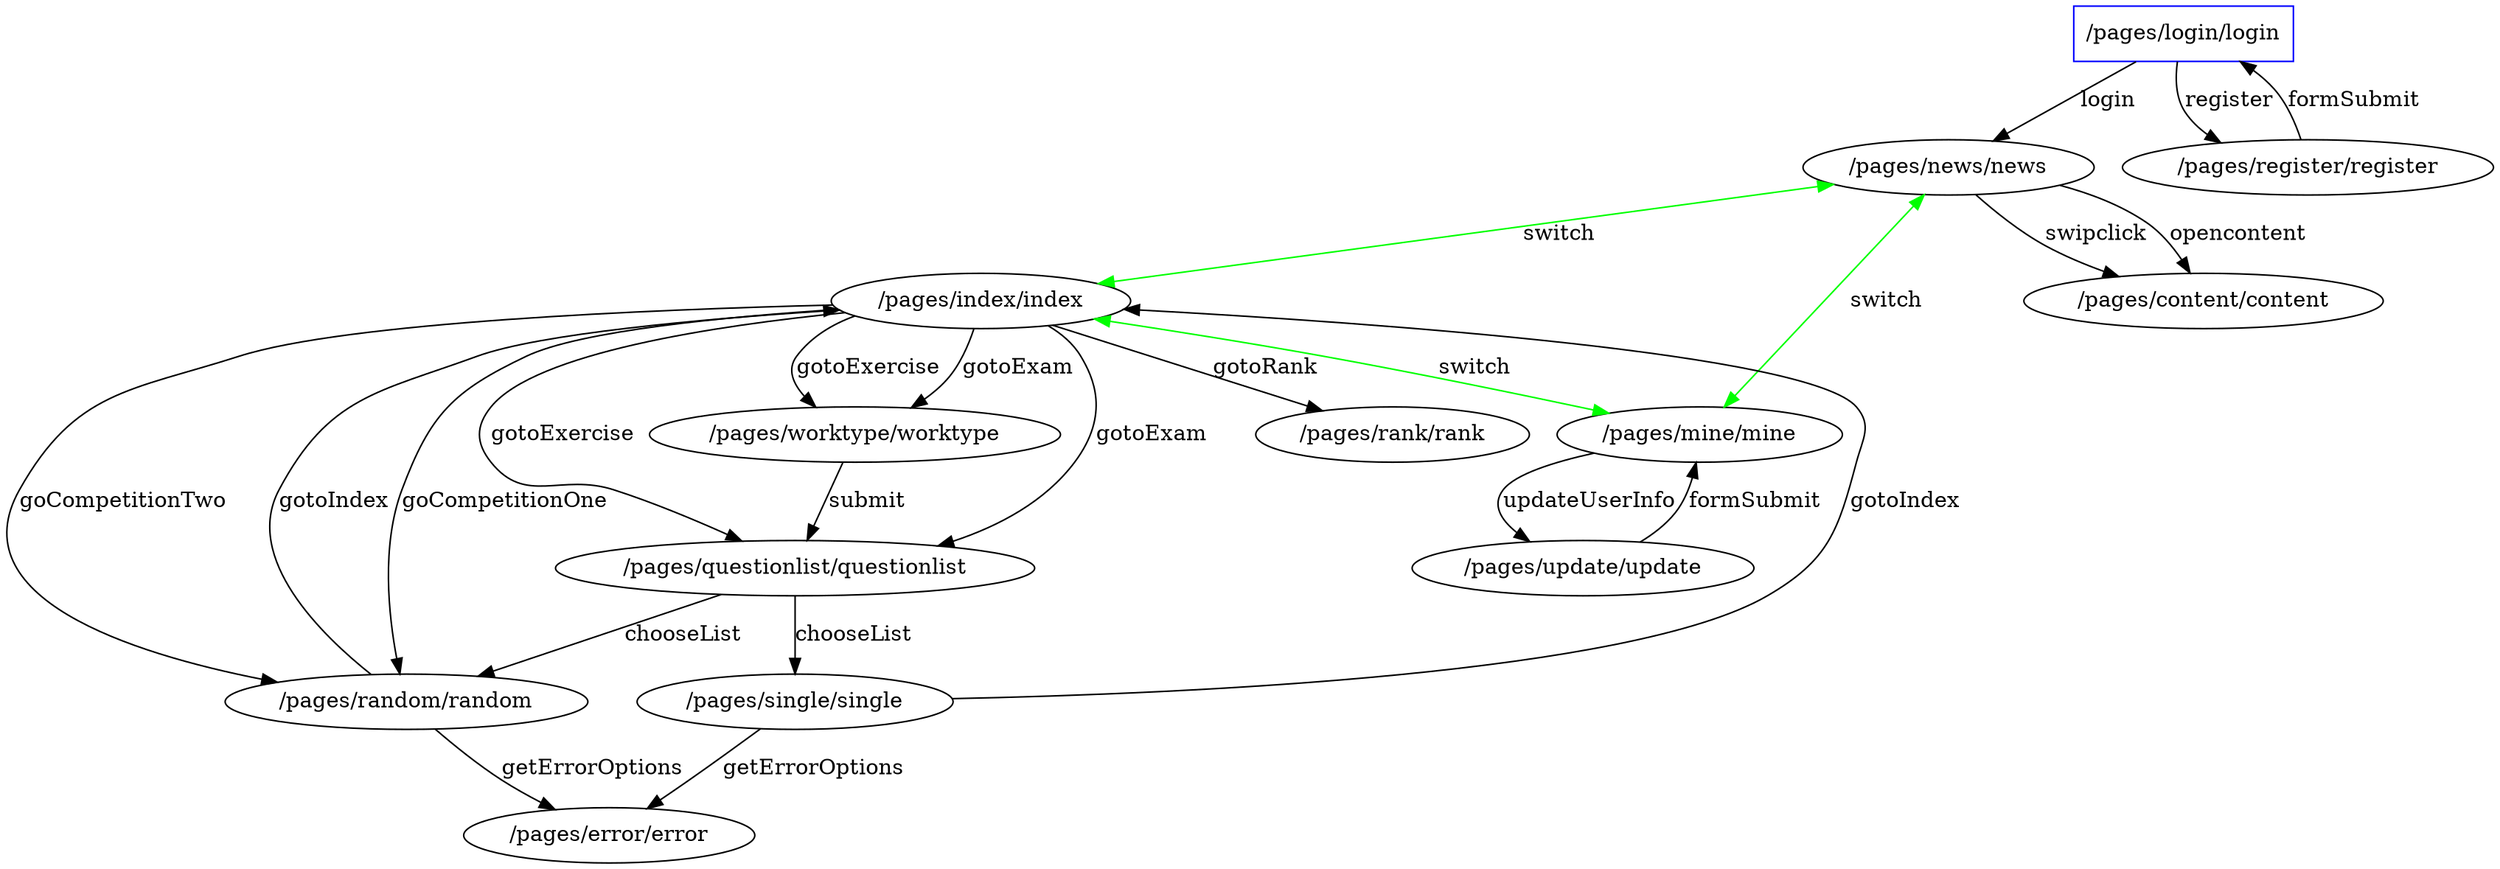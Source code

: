 // UI State Transfer Diagram
digraph {
	"/pages/rank/rank" [label="/pages/rank/rank"]
	"/pages/content/content" [label="/pages/content/content"]
	"/pages/news/news" [label="/pages/news/news"]
	"/pages/worktype/worktype" [label="/pages/worktype/worktype"]
	"/pages/update/update" [label="/pages/update/update"]
	"/pages/mine/mine" [label="/pages/mine/mine"]
	"/pages/random/random" [label="/pages/random/random"]
	"/pages/single/single" [label="/pages/single/single"]
	"/pages/login/login" [label="/pages/login/login" color=blue shape=rectangle]
	"/pages/questionlist/questionlist" [label="/pages/questionlist/questionlist"]
	"/pages/index/index" [label="/pages/index/index"]
	"/pages/error/error" [label="/pages/error/error"]
	"/pages/register/register" [label="/pages/register/register"]
	"/pages/news/news" -> "/pages/index/index" [label=switch color=green dir=both]
	"/pages/news/news" -> "/pages/mine/mine" [label=switch color=green dir=both]
	"/pages/index/index" -> "/pages/mine/mine" [label=switch color=green dir=both]
	"/pages/login/login" -> "/pages/register/register" [label=register]
	"/pages/login/login" -> "/pages/news/news" [label=login]
	"/pages/register/register" -> "/pages/login/login" [label=formSubmit]
	"/pages/index/index" -> "/pages/worktype/worktype" [label=gotoExam]
	"/pages/index/index" -> "/pages/questionlist/questionlist" [label=gotoExam]
	"/pages/index/index" -> "/pages/random/random" [label=goCompetitionOne]
	"/pages/index/index" -> "/pages/worktype/worktype" [label=gotoExercise]
	"/pages/index/index" -> "/pages/random/random" [label=goCompetitionTwo]
	"/pages/index/index" -> "/pages/questionlist/questionlist" [label=gotoExercise]
	"/pages/index/index" -> "/pages/rank/rank" [label=gotoRank]
	"/pages/single/single" -> "/pages/error/error" [label=getErrorOptions]
	"/pages/single/single" -> "/pages/index/index" [label=gotoIndex]
	"/pages/worktype/worktype" -> "/pages/questionlist/questionlist" [label=submit]
	"/pages/questionlist/questionlist" -> "/pages/single/single" [label=chooseList]
	"/pages/questionlist/questionlist" -> "/pages/random/random" [label=chooseList]
	"/pages/mine/mine" -> "/pages/update/update" [label=updateUserInfo]
	"/pages/random/random" -> "/pages/error/error" [label=getErrorOptions]
	"/pages/random/random" -> "/pages/index/index" [label=gotoIndex]
	"/pages/news/news" -> "/pages/content/content" [label=swipclick]
	"/pages/news/news" -> "/pages/content/content" [label=opencontent]
	"/pages/update/update" -> "/pages/mine/mine" [label=formSubmit]
}
